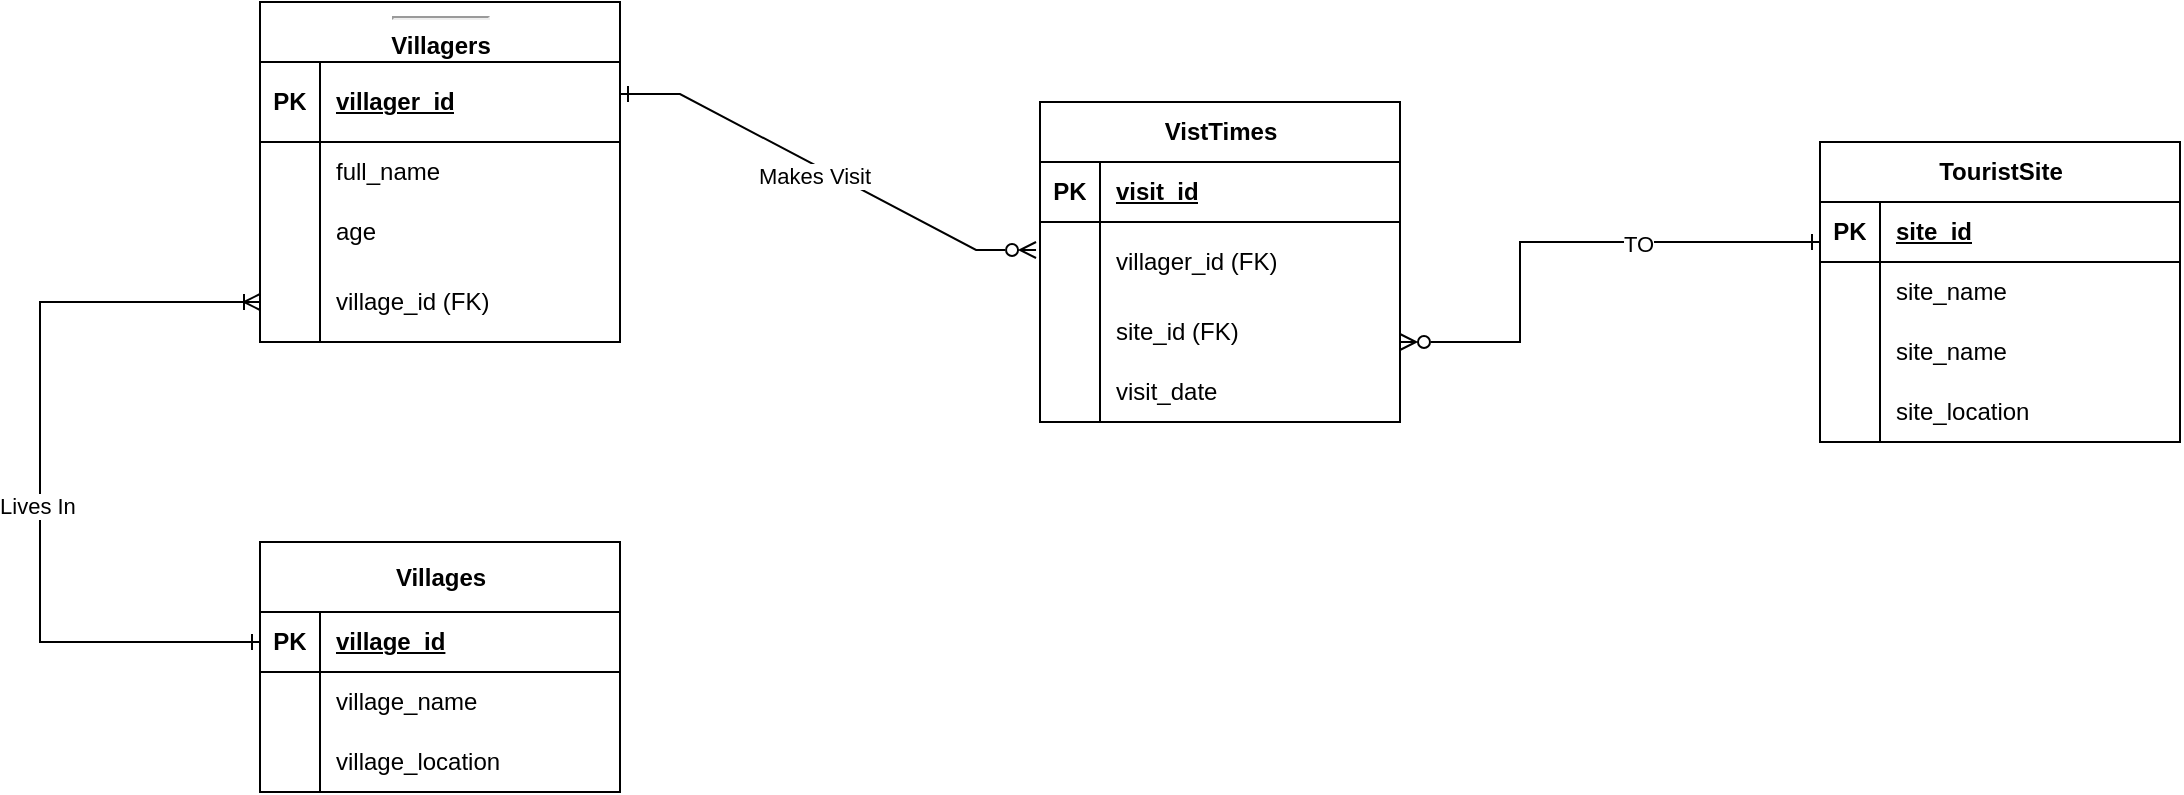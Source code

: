 <mxfile version="23.1.1" type="github">
  <diagram id="R2lEEEUBdFMjLlhIrx00" name="Page-1">
    <mxGraphModel dx="2150" dy="522" grid="1" gridSize="10" guides="1" tooltips="1" connect="1" arrows="1" fold="1" page="1" pageScale="1" pageWidth="1100" pageHeight="850" math="0" shadow="0" extFonts="Permanent Marker^https://fonts.googleapis.com/css?family=Permanent+Marker">
      <root>
        <mxCell id="0" />
        <mxCell id="1" parent="0" />
        <mxCell id="ghENWkmYw_5Qu6-HWu_v-2" value="&lt;hr&gt;Villagers" style="shape=table;startSize=30;container=1;collapsible=1;childLayout=tableLayout;fixedRows=1;rowLines=0;fontStyle=1;align=center;resizeLast=1;html=1;" vertex="1" parent="1">
          <mxGeometry x="-290" y="110" width="180" height="170" as="geometry" />
        </mxCell>
        <mxCell id="ghENWkmYw_5Qu6-HWu_v-3" value="" style="shape=tableRow;horizontal=0;startSize=0;swimlaneHead=0;swimlaneBody=0;fillColor=none;collapsible=0;dropTarget=0;points=[[0,0.5],[1,0.5]];portConstraint=eastwest;top=0;left=0;right=0;bottom=1;" vertex="1" parent="ghENWkmYw_5Qu6-HWu_v-2">
          <mxGeometry y="30" width="180" height="40" as="geometry" />
        </mxCell>
        <mxCell id="ghENWkmYw_5Qu6-HWu_v-4" value="PK" style="shape=partialRectangle;connectable=0;fillColor=none;top=0;left=0;bottom=0;right=0;fontStyle=1;overflow=hidden;whiteSpace=wrap;html=1;flipH=0;" vertex="1" parent="ghENWkmYw_5Qu6-HWu_v-3">
          <mxGeometry width="30" height="40" as="geometry">
            <mxRectangle width="30" height="40" as="alternateBounds" />
          </mxGeometry>
        </mxCell>
        <mxCell id="ghENWkmYw_5Qu6-HWu_v-5" value="villager_id" style="shape=partialRectangle;connectable=0;fillColor=none;top=0;left=0;bottom=0;right=0;align=left;spacingLeft=6;fontStyle=5;overflow=hidden;whiteSpace=wrap;html=1;" vertex="1" parent="ghENWkmYw_5Qu6-HWu_v-3">
          <mxGeometry x="30" width="150" height="40" as="geometry">
            <mxRectangle width="150" height="40" as="alternateBounds" />
          </mxGeometry>
        </mxCell>
        <mxCell id="ghENWkmYw_5Qu6-HWu_v-6" value="" style="shape=tableRow;horizontal=0;startSize=0;swimlaneHead=0;swimlaneBody=0;fillColor=none;collapsible=0;dropTarget=0;points=[[0,0.5],[1,0.5]];portConstraint=eastwest;top=0;left=0;right=0;bottom=0;" vertex="1" parent="ghENWkmYw_5Qu6-HWu_v-2">
          <mxGeometry y="70" width="180" height="30" as="geometry" />
        </mxCell>
        <mxCell id="ghENWkmYw_5Qu6-HWu_v-7" value="" style="shape=partialRectangle;connectable=0;fillColor=none;top=0;left=0;bottom=0;right=0;editable=1;overflow=hidden;whiteSpace=wrap;html=1;flipH=0;" vertex="1" parent="ghENWkmYw_5Qu6-HWu_v-6">
          <mxGeometry width="30" height="30" as="geometry">
            <mxRectangle width="30" height="30" as="alternateBounds" />
          </mxGeometry>
        </mxCell>
        <mxCell id="ghENWkmYw_5Qu6-HWu_v-8" value="full_name" style="shape=partialRectangle;connectable=0;fillColor=none;top=0;left=0;bottom=0;right=0;align=left;spacingLeft=6;overflow=hidden;whiteSpace=wrap;html=1;" vertex="1" parent="ghENWkmYw_5Qu6-HWu_v-6">
          <mxGeometry x="30" width="150" height="30" as="geometry">
            <mxRectangle width="150" height="30" as="alternateBounds" />
          </mxGeometry>
        </mxCell>
        <mxCell id="ghENWkmYw_5Qu6-HWu_v-9" value="" style="shape=tableRow;horizontal=0;startSize=0;swimlaneHead=0;swimlaneBody=0;fillColor=none;collapsible=0;dropTarget=0;points=[[0,0.5],[1,0.5]];portConstraint=eastwest;top=0;left=0;right=0;bottom=0;" vertex="1" parent="ghENWkmYw_5Qu6-HWu_v-2">
          <mxGeometry y="100" width="180" height="30" as="geometry" />
        </mxCell>
        <mxCell id="ghENWkmYw_5Qu6-HWu_v-10" value="" style="shape=partialRectangle;connectable=0;fillColor=none;top=0;left=0;bottom=0;right=0;editable=1;overflow=hidden;whiteSpace=wrap;html=1;flipH=0;" vertex="1" parent="ghENWkmYw_5Qu6-HWu_v-9">
          <mxGeometry width="30" height="30" as="geometry">
            <mxRectangle width="30" height="30" as="alternateBounds" />
          </mxGeometry>
        </mxCell>
        <mxCell id="ghENWkmYw_5Qu6-HWu_v-11" value="age" style="shape=partialRectangle;connectable=0;fillColor=none;top=0;left=0;bottom=0;right=0;align=left;spacingLeft=6;overflow=hidden;whiteSpace=wrap;html=1;verticalAlign=middle;" vertex="1" parent="ghENWkmYw_5Qu6-HWu_v-9">
          <mxGeometry x="30" width="150" height="30" as="geometry">
            <mxRectangle width="150" height="30" as="alternateBounds" />
          </mxGeometry>
        </mxCell>
        <mxCell id="ghENWkmYw_5Qu6-HWu_v-12" value="" style="shape=tableRow;horizontal=0;startSize=0;swimlaneHead=0;swimlaneBody=0;fillColor=none;collapsible=0;dropTarget=0;points=[[0,0.5],[1,0.5]];portConstraint=eastwest;top=0;left=0;right=0;bottom=0;" vertex="1" parent="ghENWkmYw_5Qu6-HWu_v-2">
          <mxGeometry y="130" width="180" height="40" as="geometry" />
        </mxCell>
        <mxCell id="ghENWkmYw_5Qu6-HWu_v-13" value="" style="shape=partialRectangle;connectable=0;fillColor=none;top=0;left=0;bottom=0;right=0;editable=1;overflow=hidden;whiteSpace=wrap;html=1;flipH=0;" vertex="1" parent="ghENWkmYw_5Qu6-HWu_v-12">
          <mxGeometry width="30" height="40" as="geometry">
            <mxRectangle width="30" height="40" as="alternateBounds" />
          </mxGeometry>
        </mxCell>
        <mxCell id="ghENWkmYw_5Qu6-HWu_v-14" value="village_id (FK)" style="shape=partialRectangle;connectable=0;fillColor=none;top=0;left=0;bottom=0;right=0;align=left;spacingLeft=6;overflow=hidden;whiteSpace=wrap;html=1;" vertex="1" parent="ghENWkmYw_5Qu6-HWu_v-12">
          <mxGeometry x="30" width="150" height="40" as="geometry">
            <mxRectangle width="150" height="40" as="alternateBounds" />
          </mxGeometry>
        </mxCell>
        <mxCell id="ghENWkmYw_5Qu6-HWu_v-58" value="Villages" style="shape=table;startSize=35;container=1;collapsible=1;childLayout=tableLayout;fixedRows=1;rowLines=0;fontStyle=1;align=center;resizeLast=1;html=1;flipH=0;" vertex="1" parent="1">
          <mxGeometry x="-290" y="380" width="180" height="125" as="geometry" />
        </mxCell>
        <mxCell id="ghENWkmYw_5Qu6-HWu_v-59" value="" style="shape=tableRow;horizontal=0;startSize=0;swimlaneHead=0;swimlaneBody=0;fillColor=none;collapsible=0;dropTarget=0;points=[[0,0.5],[1,0.5]];portConstraint=eastwest;top=0;left=0;right=0;bottom=1;" vertex="1" parent="ghENWkmYw_5Qu6-HWu_v-58">
          <mxGeometry y="35" width="180" height="30" as="geometry" />
        </mxCell>
        <mxCell id="ghENWkmYw_5Qu6-HWu_v-60" value="PK" style="shape=partialRectangle;connectable=0;fillColor=none;top=0;left=0;bottom=0;right=0;fontStyle=1;overflow=hidden;whiteSpace=wrap;html=1;" vertex="1" parent="ghENWkmYw_5Qu6-HWu_v-59">
          <mxGeometry width="30" height="30" as="geometry">
            <mxRectangle width="30" height="30" as="alternateBounds" />
          </mxGeometry>
        </mxCell>
        <mxCell id="ghENWkmYw_5Qu6-HWu_v-61" value="village_id" style="shape=partialRectangle;connectable=0;fillColor=none;top=0;left=0;bottom=0;right=0;align=left;spacingLeft=6;fontStyle=5;overflow=hidden;whiteSpace=wrap;html=1;" vertex="1" parent="ghENWkmYw_5Qu6-HWu_v-59">
          <mxGeometry x="30" width="150" height="30" as="geometry">
            <mxRectangle width="150" height="30" as="alternateBounds" />
          </mxGeometry>
        </mxCell>
        <mxCell id="ghENWkmYw_5Qu6-HWu_v-62" value="" style="shape=tableRow;horizontal=0;startSize=0;swimlaneHead=0;swimlaneBody=0;fillColor=none;collapsible=0;dropTarget=0;points=[[0,0.5],[1,0.5]];portConstraint=eastwest;top=0;left=0;right=0;bottom=0;" vertex="1" parent="ghENWkmYw_5Qu6-HWu_v-58">
          <mxGeometry y="65" width="180" height="30" as="geometry" />
        </mxCell>
        <mxCell id="ghENWkmYw_5Qu6-HWu_v-63" value="" style="shape=partialRectangle;connectable=0;fillColor=none;top=0;left=0;bottom=0;right=0;editable=1;overflow=hidden;whiteSpace=wrap;html=1;" vertex="1" parent="ghENWkmYw_5Qu6-HWu_v-62">
          <mxGeometry width="30" height="30" as="geometry">
            <mxRectangle width="30" height="30" as="alternateBounds" />
          </mxGeometry>
        </mxCell>
        <mxCell id="ghENWkmYw_5Qu6-HWu_v-64" value="village_name" style="shape=partialRectangle;connectable=0;fillColor=none;top=0;left=0;bottom=0;right=0;align=left;spacingLeft=6;overflow=hidden;whiteSpace=wrap;html=1;" vertex="1" parent="ghENWkmYw_5Qu6-HWu_v-62">
          <mxGeometry x="30" width="150" height="30" as="geometry">
            <mxRectangle width="150" height="30" as="alternateBounds" />
          </mxGeometry>
        </mxCell>
        <mxCell id="ghENWkmYw_5Qu6-HWu_v-65" value="" style="shape=tableRow;horizontal=0;startSize=0;swimlaneHead=0;swimlaneBody=0;fillColor=none;collapsible=0;dropTarget=0;points=[[0,0.5],[1,0.5]];portConstraint=eastwest;top=0;left=0;right=0;bottom=0;" vertex="1" parent="ghENWkmYw_5Qu6-HWu_v-58">
          <mxGeometry y="95" width="180" height="30" as="geometry" />
        </mxCell>
        <mxCell id="ghENWkmYw_5Qu6-HWu_v-66" value="" style="shape=partialRectangle;connectable=0;fillColor=none;top=0;left=0;bottom=0;right=0;editable=1;overflow=hidden;whiteSpace=wrap;html=1;" vertex="1" parent="ghENWkmYw_5Qu6-HWu_v-65">
          <mxGeometry width="30" height="30" as="geometry">
            <mxRectangle width="30" height="30" as="alternateBounds" />
          </mxGeometry>
        </mxCell>
        <mxCell id="ghENWkmYw_5Qu6-HWu_v-67" value="village_location" style="shape=partialRectangle;connectable=0;fillColor=none;top=0;left=0;bottom=0;right=0;align=left;spacingLeft=6;overflow=hidden;whiteSpace=wrap;html=1;" vertex="1" parent="ghENWkmYw_5Qu6-HWu_v-65">
          <mxGeometry x="30" width="150" height="30" as="geometry">
            <mxRectangle width="150" height="30" as="alternateBounds" />
          </mxGeometry>
        </mxCell>
        <mxCell id="ghENWkmYw_5Qu6-HWu_v-71" value="TouristSite" style="shape=table;startSize=30;container=1;collapsible=1;childLayout=tableLayout;fixedRows=1;rowLines=0;fontStyle=1;align=center;resizeLast=1;html=1;" vertex="1" parent="1">
          <mxGeometry x="490" y="180" width="180" height="150" as="geometry" />
        </mxCell>
        <mxCell id="ghENWkmYw_5Qu6-HWu_v-72" value="" style="shape=tableRow;horizontal=0;startSize=0;swimlaneHead=0;swimlaneBody=0;fillColor=none;collapsible=0;dropTarget=0;points=[[0,0.5],[1,0.5]];portConstraint=eastwest;top=0;left=0;right=0;bottom=1;" vertex="1" parent="ghENWkmYw_5Qu6-HWu_v-71">
          <mxGeometry y="30" width="180" height="30" as="geometry" />
        </mxCell>
        <mxCell id="ghENWkmYw_5Qu6-HWu_v-73" value="PK" style="shape=partialRectangle;connectable=0;fillColor=none;top=0;left=0;bottom=0;right=0;fontStyle=1;overflow=hidden;whiteSpace=wrap;html=1;" vertex="1" parent="ghENWkmYw_5Qu6-HWu_v-72">
          <mxGeometry width="30" height="30" as="geometry">
            <mxRectangle width="30" height="30" as="alternateBounds" />
          </mxGeometry>
        </mxCell>
        <mxCell id="ghENWkmYw_5Qu6-HWu_v-74" value="site_id" style="shape=partialRectangle;connectable=0;fillColor=none;top=0;left=0;bottom=0;right=0;align=left;spacingLeft=6;fontStyle=5;overflow=hidden;whiteSpace=wrap;html=1;" vertex="1" parent="ghENWkmYw_5Qu6-HWu_v-72">
          <mxGeometry x="30" width="150" height="30" as="geometry">
            <mxRectangle width="150" height="30" as="alternateBounds" />
          </mxGeometry>
        </mxCell>
        <mxCell id="ghENWkmYw_5Qu6-HWu_v-116" value="" style="shape=tableRow;horizontal=0;startSize=0;swimlaneHead=0;swimlaneBody=0;fillColor=none;collapsible=0;dropTarget=0;points=[[0,0.5],[1,0.5]];portConstraint=eastwest;top=0;left=0;right=0;bottom=0;" vertex="1" parent="ghENWkmYw_5Qu6-HWu_v-71">
          <mxGeometry y="60" width="180" height="30" as="geometry" />
        </mxCell>
        <mxCell id="ghENWkmYw_5Qu6-HWu_v-117" value="" style="shape=partialRectangle;connectable=0;fillColor=none;top=0;left=0;bottom=0;right=0;editable=1;overflow=hidden;whiteSpace=wrap;html=1;" vertex="1" parent="ghENWkmYw_5Qu6-HWu_v-116">
          <mxGeometry width="30" height="30" as="geometry">
            <mxRectangle width="30" height="30" as="alternateBounds" />
          </mxGeometry>
        </mxCell>
        <mxCell id="ghENWkmYw_5Qu6-HWu_v-118" value="site_name" style="shape=partialRectangle;connectable=0;fillColor=none;top=0;left=0;bottom=0;right=0;align=left;spacingLeft=6;overflow=hidden;whiteSpace=wrap;html=1;" vertex="1" parent="ghENWkmYw_5Qu6-HWu_v-116">
          <mxGeometry x="30" width="150" height="30" as="geometry">
            <mxRectangle width="150" height="30" as="alternateBounds" />
          </mxGeometry>
        </mxCell>
        <mxCell id="ghENWkmYw_5Qu6-HWu_v-75" value="" style="shape=tableRow;horizontal=0;startSize=0;swimlaneHead=0;swimlaneBody=0;fillColor=none;collapsible=0;dropTarget=0;points=[[0,0.5],[1,0.5]];portConstraint=eastwest;top=0;left=0;right=0;bottom=0;" vertex="1" parent="ghENWkmYw_5Qu6-HWu_v-71">
          <mxGeometry y="90" width="180" height="30" as="geometry" />
        </mxCell>
        <mxCell id="ghENWkmYw_5Qu6-HWu_v-76" value="" style="shape=partialRectangle;connectable=0;fillColor=none;top=0;left=0;bottom=0;right=0;editable=1;overflow=hidden;whiteSpace=wrap;html=1;" vertex="1" parent="ghENWkmYw_5Qu6-HWu_v-75">
          <mxGeometry width="30" height="30" as="geometry">
            <mxRectangle width="30" height="30" as="alternateBounds" />
          </mxGeometry>
        </mxCell>
        <mxCell id="ghENWkmYw_5Qu6-HWu_v-77" value="site_name" style="shape=partialRectangle;connectable=0;fillColor=none;top=0;left=0;bottom=0;right=0;align=left;spacingLeft=6;overflow=hidden;whiteSpace=wrap;html=1;" vertex="1" parent="ghENWkmYw_5Qu6-HWu_v-75">
          <mxGeometry x="30" width="150" height="30" as="geometry">
            <mxRectangle width="150" height="30" as="alternateBounds" />
          </mxGeometry>
        </mxCell>
        <mxCell id="ghENWkmYw_5Qu6-HWu_v-78" value="" style="shape=tableRow;horizontal=0;startSize=0;swimlaneHead=0;swimlaneBody=0;fillColor=none;collapsible=0;dropTarget=0;points=[[0,0.5],[1,0.5]];portConstraint=eastwest;top=0;left=0;right=0;bottom=0;" vertex="1" parent="ghENWkmYw_5Qu6-HWu_v-71">
          <mxGeometry y="120" width="180" height="30" as="geometry" />
        </mxCell>
        <mxCell id="ghENWkmYw_5Qu6-HWu_v-79" value="" style="shape=partialRectangle;connectable=0;fillColor=none;top=0;left=0;bottom=0;right=0;editable=1;overflow=hidden;whiteSpace=wrap;html=1;" vertex="1" parent="ghENWkmYw_5Qu6-HWu_v-78">
          <mxGeometry width="30" height="30" as="geometry">
            <mxRectangle width="30" height="30" as="alternateBounds" />
          </mxGeometry>
        </mxCell>
        <mxCell id="ghENWkmYw_5Qu6-HWu_v-80" value="site_location" style="shape=partialRectangle;connectable=0;fillColor=none;top=0;left=0;bottom=0;right=0;align=left;spacingLeft=6;overflow=hidden;whiteSpace=wrap;html=1;" vertex="1" parent="ghENWkmYw_5Qu6-HWu_v-78">
          <mxGeometry x="30" width="150" height="30" as="geometry">
            <mxRectangle width="150" height="30" as="alternateBounds" />
          </mxGeometry>
        </mxCell>
        <mxCell id="ghENWkmYw_5Qu6-HWu_v-84" value="VistTimes" style="shape=table;startSize=30;container=1;collapsible=1;childLayout=tableLayout;fixedRows=1;rowLines=0;fontStyle=1;align=center;resizeLast=1;html=1;" vertex="1" parent="1">
          <mxGeometry x="100" y="160" width="180" height="160" as="geometry" />
        </mxCell>
        <mxCell id="ghENWkmYw_5Qu6-HWu_v-85" value="" style="shape=tableRow;horizontal=0;startSize=0;swimlaneHead=0;swimlaneBody=0;fillColor=none;collapsible=0;dropTarget=0;points=[[0,0.5],[1,0.5]];portConstraint=eastwest;top=0;left=0;right=0;bottom=1;" vertex="1" parent="ghENWkmYw_5Qu6-HWu_v-84">
          <mxGeometry y="30" width="180" height="30" as="geometry" />
        </mxCell>
        <mxCell id="ghENWkmYw_5Qu6-HWu_v-86" value="PK" style="shape=partialRectangle;connectable=0;fillColor=none;top=0;left=0;bottom=0;right=0;fontStyle=1;overflow=hidden;whiteSpace=wrap;html=1;" vertex="1" parent="ghENWkmYw_5Qu6-HWu_v-85">
          <mxGeometry width="30" height="30" as="geometry">
            <mxRectangle width="30" height="30" as="alternateBounds" />
          </mxGeometry>
        </mxCell>
        <mxCell id="ghENWkmYw_5Qu6-HWu_v-87" value="visit_id" style="shape=partialRectangle;connectable=0;fillColor=none;top=0;left=0;bottom=0;right=0;align=left;spacingLeft=6;fontStyle=5;overflow=hidden;whiteSpace=wrap;html=1;" vertex="1" parent="ghENWkmYw_5Qu6-HWu_v-85">
          <mxGeometry x="30" width="150" height="30" as="geometry">
            <mxRectangle width="150" height="30" as="alternateBounds" />
          </mxGeometry>
        </mxCell>
        <mxCell id="ghENWkmYw_5Qu6-HWu_v-88" value="" style="shape=tableRow;horizontal=0;startSize=0;swimlaneHead=0;swimlaneBody=0;fillColor=none;collapsible=0;dropTarget=0;points=[[0,0.5],[1,0.5]];portConstraint=eastwest;top=0;left=0;right=0;bottom=0;" vertex="1" parent="ghENWkmYw_5Qu6-HWu_v-84">
          <mxGeometry y="60" width="180" height="40" as="geometry" />
        </mxCell>
        <mxCell id="ghENWkmYw_5Qu6-HWu_v-89" value="" style="shape=partialRectangle;connectable=0;fillColor=none;top=0;left=0;bottom=0;right=0;editable=1;overflow=hidden;whiteSpace=wrap;html=1;" vertex="1" parent="ghENWkmYw_5Qu6-HWu_v-88">
          <mxGeometry width="30" height="40" as="geometry">
            <mxRectangle width="30" height="40" as="alternateBounds" />
          </mxGeometry>
        </mxCell>
        <mxCell id="ghENWkmYw_5Qu6-HWu_v-90" value="villager_id (FK)" style="shape=partialRectangle;connectable=0;fillColor=none;top=0;left=0;bottom=0;right=0;align=left;spacingLeft=6;overflow=hidden;whiteSpace=wrap;html=1;" vertex="1" parent="ghENWkmYw_5Qu6-HWu_v-88">
          <mxGeometry x="30" width="150" height="40" as="geometry">
            <mxRectangle width="150" height="40" as="alternateBounds" />
          </mxGeometry>
        </mxCell>
        <mxCell id="ghENWkmYw_5Qu6-HWu_v-91" value="" style="shape=tableRow;horizontal=0;startSize=0;swimlaneHead=0;swimlaneBody=0;fillColor=none;collapsible=0;dropTarget=0;points=[[0,0.5],[1,0.5]];portConstraint=eastwest;top=0;left=0;right=0;bottom=0;" vertex="1" parent="ghENWkmYw_5Qu6-HWu_v-84">
          <mxGeometry y="100" width="180" height="30" as="geometry" />
        </mxCell>
        <mxCell id="ghENWkmYw_5Qu6-HWu_v-92" value="" style="shape=partialRectangle;connectable=0;fillColor=none;top=0;left=0;bottom=0;right=0;editable=1;overflow=hidden;whiteSpace=wrap;html=1;" vertex="1" parent="ghENWkmYw_5Qu6-HWu_v-91">
          <mxGeometry width="30" height="30" as="geometry">
            <mxRectangle width="30" height="30" as="alternateBounds" />
          </mxGeometry>
        </mxCell>
        <mxCell id="ghENWkmYw_5Qu6-HWu_v-93" value="site_id (FK)" style="shape=partialRectangle;connectable=0;fillColor=none;top=0;left=0;bottom=0;right=0;align=left;spacingLeft=6;overflow=hidden;whiteSpace=wrap;html=1;" vertex="1" parent="ghENWkmYw_5Qu6-HWu_v-91">
          <mxGeometry x="30" width="150" height="30" as="geometry">
            <mxRectangle width="150" height="30" as="alternateBounds" />
          </mxGeometry>
        </mxCell>
        <mxCell id="ghENWkmYw_5Qu6-HWu_v-94" value="" style="shape=tableRow;horizontal=0;startSize=0;swimlaneHead=0;swimlaneBody=0;fillColor=none;collapsible=0;dropTarget=0;points=[[0,0.5],[1,0.5]];portConstraint=eastwest;top=0;left=0;right=0;bottom=0;" vertex="1" parent="ghENWkmYw_5Qu6-HWu_v-84">
          <mxGeometry y="130" width="180" height="30" as="geometry" />
        </mxCell>
        <mxCell id="ghENWkmYw_5Qu6-HWu_v-95" value="" style="shape=partialRectangle;connectable=0;fillColor=none;top=0;left=0;bottom=0;right=0;editable=1;overflow=hidden;whiteSpace=wrap;html=1;" vertex="1" parent="ghENWkmYw_5Qu6-HWu_v-94">
          <mxGeometry width="30" height="30" as="geometry">
            <mxRectangle width="30" height="30" as="alternateBounds" />
          </mxGeometry>
        </mxCell>
        <mxCell id="ghENWkmYw_5Qu6-HWu_v-96" value="visit_date" style="shape=partialRectangle;connectable=0;fillColor=none;top=0;left=0;bottom=0;right=0;align=left;spacingLeft=6;overflow=hidden;whiteSpace=wrap;html=1;" vertex="1" parent="ghENWkmYw_5Qu6-HWu_v-94">
          <mxGeometry x="30" width="150" height="30" as="geometry">
            <mxRectangle width="150" height="30" as="alternateBounds" />
          </mxGeometry>
        </mxCell>
        <mxCell id="ghENWkmYw_5Qu6-HWu_v-109" value="" style="edgeStyle=elbowEdgeStyle;fontSize=12;html=1;endArrow=ERoneToMany;startArrow=ERone;rounded=0;startFill=0;exitX=0;exitY=0.5;exitDx=0;exitDy=0;entryX=0;entryY=0.5;entryDx=0;entryDy=0;" edge="1" parent="1" source="ghENWkmYw_5Qu6-HWu_v-59">
          <mxGeometry width="100" height="100" relative="1" as="geometry">
            <mxPoint x="-290" y="530" as="sourcePoint" />
            <mxPoint x="-290" y="260" as="targetPoint" />
            <Array as="points">
              <mxPoint x="-400" y="350" />
            </Array>
          </mxGeometry>
        </mxCell>
        <mxCell id="ghENWkmYw_5Qu6-HWu_v-113" value="Lives In&amp;nbsp;" style="edgeLabel;html=1;align=center;verticalAlign=middle;resizable=0;points=[];" vertex="1" connectable="0" parent="ghENWkmYw_5Qu6-HWu_v-109">
          <mxGeometry x="-0.084" relative="1" as="geometry">
            <mxPoint as="offset" />
          </mxGeometry>
        </mxCell>
        <mxCell id="ghENWkmYw_5Qu6-HWu_v-114" value="" style="edgeStyle=entityRelationEdgeStyle;fontSize=12;html=1;endArrow=ERzeroToMany;startArrow=ERone;rounded=0;exitX=1;exitY=0.5;exitDx=0;exitDy=0;startFill=0;entryX=-0.011;entryY=0.7;entryDx=0;entryDy=0;entryPerimeter=0;endFill=0;" edge="1" parent="1">
          <mxGeometry width="100" height="100" relative="1" as="geometry">
            <mxPoint x="-110" y="156" as="sourcePoint" />
            <mxPoint x="98.02" y="234" as="targetPoint" />
            <Array as="points">
              <mxPoint x="-50" y="126" />
              <mxPoint x="-70" y="156" />
            </Array>
          </mxGeometry>
        </mxCell>
        <mxCell id="ghENWkmYw_5Qu6-HWu_v-124" value="Makes Visit" style="edgeLabel;html=1;align=center;verticalAlign=middle;resizable=0;points=[];" vertex="1" connectable="0" parent="ghENWkmYw_5Qu6-HWu_v-114">
          <mxGeometry x="-0.049" y="-5" relative="1" as="geometry">
            <mxPoint as="offset" />
          </mxGeometry>
        </mxCell>
        <mxCell id="ghENWkmYw_5Qu6-HWu_v-115" value="" style="edgeStyle=orthogonalEdgeStyle;fontSize=12;html=1;endArrow=ERzeroToMany;startArrow=ERone;rounded=0;exitX=0;exitY=0.5;exitDx=0;exitDy=0;endFill=0;startFill=0;" edge="1" parent="1">
          <mxGeometry width="100" height="100" relative="1" as="geometry">
            <mxPoint x="490" y="230" as="sourcePoint" />
            <mxPoint x="280" y="280" as="targetPoint" />
            <Array as="points">
              <mxPoint x="340" y="230" />
              <mxPoint x="340" y="280" />
            </Array>
          </mxGeometry>
        </mxCell>
        <mxCell id="ghENWkmYw_5Qu6-HWu_v-125" value="TO" style="edgeLabel;html=1;align=center;verticalAlign=middle;resizable=0;points=[];" vertex="1" connectable="0" parent="ghENWkmYw_5Qu6-HWu_v-115">
          <mxGeometry x="-0.3" y="1" relative="1" as="geometry">
            <mxPoint as="offset" />
          </mxGeometry>
        </mxCell>
      </root>
    </mxGraphModel>
  </diagram>
</mxfile>
